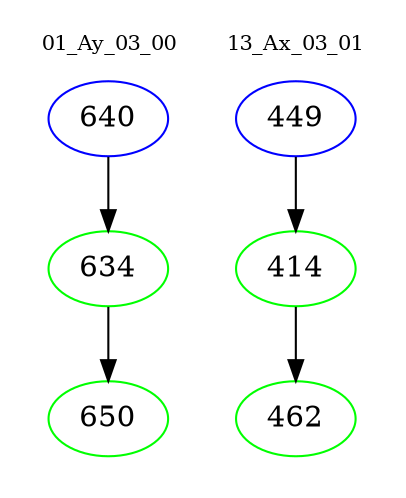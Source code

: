 digraph{
subgraph cluster_0 {
color = white
label = "01_Ay_03_00";
fontsize=10;
T0_640 [label="640", color="blue"]
T0_640 -> T0_634 [color="black"]
T0_634 [label="634", color="green"]
T0_634 -> T0_650 [color="black"]
T0_650 [label="650", color="green"]
}
subgraph cluster_1 {
color = white
label = "13_Ax_03_01";
fontsize=10;
T1_449 [label="449", color="blue"]
T1_449 -> T1_414 [color="black"]
T1_414 [label="414", color="green"]
T1_414 -> T1_462 [color="black"]
T1_462 [label="462", color="green"]
}
}
